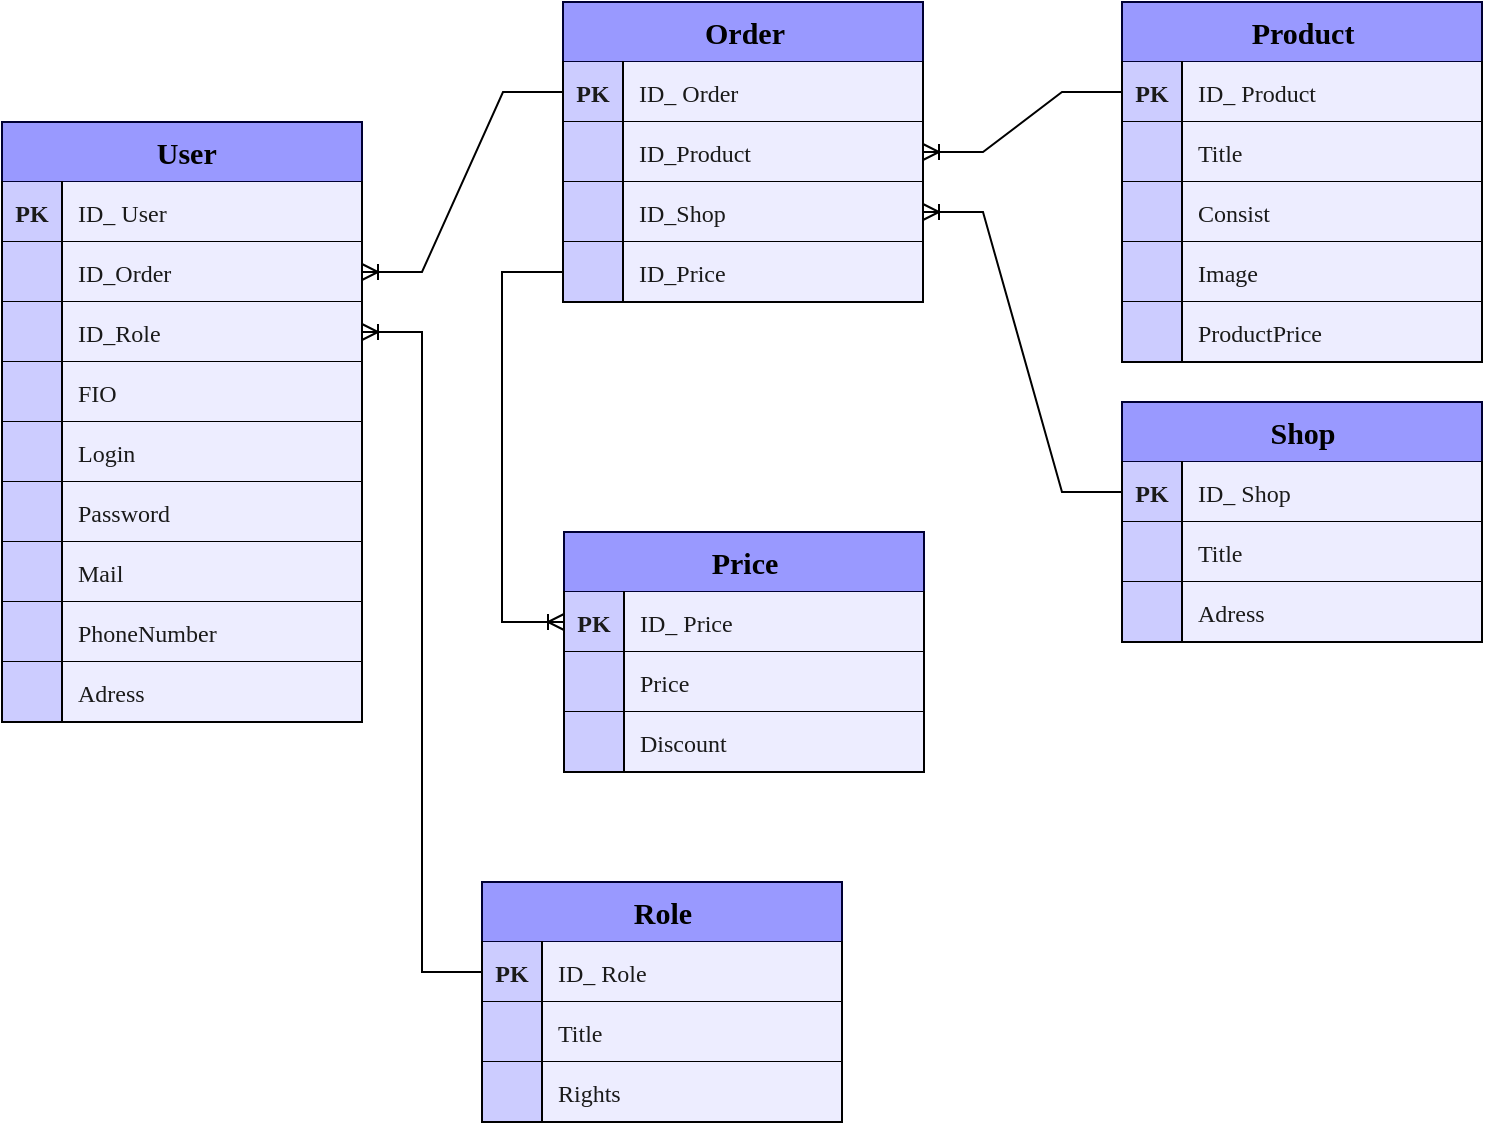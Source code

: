 <mxfile version="20.5.3" type="github">
  <diagram id="YM8jFS1B4BUcwMTzeeO8" name="Диаграмма доставки суши">
    <mxGraphModel dx="595" dy="794" grid="1" gridSize="10" guides="1" tooltips="1" connect="1" arrows="1" fold="1" page="1" pageScale="1" pageWidth="827" pageHeight="1169" math="0" shadow="0">
      <root>
        <mxCell id="0" />
        <mxCell id="1" parent="0" />
        <mxCell id="Ay6QxPf1kaQuGRiXp0Ti-1" value=" User" style="shape=table;startSize=30;container=1;collapsible=1;childLayout=tableLayout;fixedRows=1;rowLines=0;fontStyle=1;align=center;resizeLast=1;comic=0;strokeWidth=1;fontSize=15;fillColor=#9999FF;strokeColor=#000033;fontFamily=Garamond;labelBorderColor=none;labelBackgroundColor=none;html=1;top=1;bottom=1;gradientColor=none;" parent="1" vertex="1">
          <mxGeometry x="960" y="260" width="180" height="300" as="geometry" />
        </mxCell>
        <mxCell id="Ay6QxPf1kaQuGRiXp0Ti-2" value="" style="shape=tableRow;horizontal=0;startSize=0;swimlaneHead=0;swimlaneBody=0;fillColor=default;collapsible=0;dropTarget=0;points=[[0,0.5],[1,0.5]];portConstraint=eastwest;top=0;left=1;right=0;bottom=1;comic=0;strokeWidth=1;fontSize=12;strokeColor=#000000;fontColor=#1A1A1A;fontStyle=0;fontFamily=Garamond;align=left;labelBackgroundColor=none;" parent="Ay6QxPf1kaQuGRiXp0Ti-1" vertex="1">
          <mxGeometry y="30" width="180" height="30" as="geometry" />
        </mxCell>
        <mxCell id="Ay6QxPf1kaQuGRiXp0Ti-3" value="PK" style="shape=partialRectangle;connectable=0;fillColor=#CCCCFF;top=0;left=1;bottom=1;right=0;fontStyle=1;overflow=hidden;comic=0;strokeWidth=1;fontSize=12;strokeColor=#000000;fontColor=#1A1A1A;fontFamily=Garamond;align=center;labelBackgroundColor=none;" parent="Ay6QxPf1kaQuGRiXp0Ti-2" vertex="1">
          <mxGeometry width="30" height="30" as="geometry">
            <mxRectangle width="30" height="30" as="alternateBounds" />
          </mxGeometry>
        </mxCell>
        <mxCell id="Ay6QxPf1kaQuGRiXp0Ti-4" value="ID_ User" style="shape=partialRectangle;connectable=0;fillColor=#EDEDFF;top=0;left=1;bottom=1;right=1;align=left;spacingLeft=6;fontStyle=0;overflow=hidden;comic=0;strokeWidth=1;fontSize=12;strokeColor=#000000;fontColor=#1A1A1A;fontFamily=Garamond;labelBackgroundColor=none;" parent="Ay6QxPf1kaQuGRiXp0Ti-2" vertex="1">
          <mxGeometry x="30" width="150" height="30" as="geometry">
            <mxRectangle width="150" height="30" as="alternateBounds" />
          </mxGeometry>
        </mxCell>
        <mxCell id="zTm90ehCZbVkgFQ0iNH6-1" style="shape=tableRow;horizontal=0;startSize=0;swimlaneHead=0;swimlaneBody=0;fillColor=default;collapsible=0;dropTarget=0;points=[[0,0.5],[1,0.5]];portConstraint=eastwest;top=0;left=1;right=0;bottom=1;comic=0;strokeWidth=1;fontSize=12;strokeColor=#000000;fontColor=#1A1A1A;fontFamily=Garamond;align=left;labelBackgroundColor=none;" parent="Ay6QxPf1kaQuGRiXp0Ti-1" vertex="1">
          <mxGeometry y="60" width="180" height="30" as="geometry" />
        </mxCell>
        <mxCell id="zTm90ehCZbVkgFQ0iNH6-2" style="shape=partialRectangle;connectable=0;fillColor=#CCCCFF;top=0;left=1;bottom=1;right=0;editable=1;overflow=hidden;comic=0;strokeWidth=1;fontSize=12;strokeColor=#000000;fontColor=#1A1A1A;fontFamily=Garamond;align=center;fontStyle=1;labelBackgroundColor=none;" parent="zTm90ehCZbVkgFQ0iNH6-1" vertex="1">
          <mxGeometry width="30" height="30" as="geometry">
            <mxRectangle width="30" height="30" as="alternateBounds" />
          </mxGeometry>
        </mxCell>
        <mxCell id="zTm90ehCZbVkgFQ0iNH6-3" value="ID_Order" style="shape=partialRectangle;connectable=0;fillColor=#EDEDFF;top=0;left=1;bottom=1;right=1;align=left;spacingLeft=6;overflow=hidden;comic=0;strokeWidth=1;fontSize=12;strokeColor=#000000;fontColor=#1A1A1A;fontFamily=Garamond;labelBackgroundColor=none;" parent="zTm90ehCZbVkgFQ0iNH6-1" vertex="1">
          <mxGeometry x="30" width="150" height="30" as="geometry">
            <mxRectangle width="150" height="30" as="alternateBounds" />
          </mxGeometry>
        </mxCell>
        <mxCell id="xfTA-OZh6lAWpwLBkn4V-1" style="shape=tableRow;horizontal=0;startSize=0;swimlaneHead=0;swimlaneBody=0;fillColor=default;collapsible=0;dropTarget=0;points=[[0,0.5],[1,0.5]];portConstraint=eastwest;top=0;left=1;right=0;bottom=1;comic=0;strokeWidth=1;fontSize=12;strokeColor=#000000;fontColor=#1A1A1A;fontFamily=Garamond;align=left;labelBackgroundColor=none;" parent="Ay6QxPf1kaQuGRiXp0Ti-1" vertex="1">
          <mxGeometry y="90" width="180" height="30" as="geometry" />
        </mxCell>
        <mxCell id="xfTA-OZh6lAWpwLBkn4V-2" style="shape=partialRectangle;connectable=0;fillColor=#CCCCFF;top=0;left=1;bottom=1;right=0;editable=1;overflow=hidden;comic=0;strokeWidth=1;fontSize=12;strokeColor=#000000;fontColor=#1A1A1A;fontFamily=Garamond;align=center;fontStyle=1;labelBackgroundColor=none;" parent="xfTA-OZh6lAWpwLBkn4V-1" vertex="1">
          <mxGeometry width="30" height="30" as="geometry">
            <mxRectangle width="30" height="30" as="alternateBounds" />
          </mxGeometry>
        </mxCell>
        <mxCell id="xfTA-OZh6lAWpwLBkn4V-3" value="ID_Role" style="shape=partialRectangle;connectable=0;fillColor=#EDEDFF;top=0;left=1;bottom=1;right=1;align=left;spacingLeft=6;overflow=hidden;comic=0;strokeWidth=1;fontSize=12;strokeColor=#000000;fontColor=#1A1A1A;fontFamily=Garamond;labelBackgroundColor=none;" parent="xfTA-OZh6lAWpwLBkn4V-1" vertex="1">
          <mxGeometry x="30" width="150" height="30" as="geometry">
            <mxRectangle width="150" height="30" as="alternateBounds" />
          </mxGeometry>
        </mxCell>
        <mxCell id="FxHjKDx9g6CMK3Ptwjjo-10" style="shape=tableRow;horizontal=0;startSize=0;swimlaneHead=0;swimlaneBody=0;fillColor=default;collapsible=0;dropTarget=0;points=[[0,0.5],[1,0.5]];portConstraint=eastwest;top=0;left=1;right=0;bottom=1;comic=0;strokeWidth=1;fontSize=12;strokeColor=#000000;fontColor=#1A1A1A;fontFamily=Garamond;align=left;labelBackgroundColor=none;" parent="Ay6QxPf1kaQuGRiXp0Ti-1" vertex="1">
          <mxGeometry y="120" width="180" height="30" as="geometry" />
        </mxCell>
        <mxCell id="FxHjKDx9g6CMK3Ptwjjo-11" style="shape=partialRectangle;connectable=0;fillColor=#CCCCFF;top=0;left=1;bottom=1;right=0;editable=1;overflow=hidden;comic=0;strokeWidth=1;fontSize=12;strokeColor=#000000;fontColor=#1A1A1A;fontFamily=Garamond;align=center;fontStyle=1;labelBackgroundColor=none;" parent="FxHjKDx9g6CMK3Ptwjjo-10" vertex="1">
          <mxGeometry width="30" height="30" as="geometry">
            <mxRectangle width="30" height="30" as="alternateBounds" />
          </mxGeometry>
        </mxCell>
        <mxCell id="FxHjKDx9g6CMK3Ptwjjo-12" value="FIO" style="shape=partialRectangle;connectable=0;fillColor=#EDEDFF;top=0;left=1;bottom=1;right=1;align=left;spacingLeft=6;overflow=hidden;comic=0;strokeWidth=1;fontSize=12;strokeColor=#000000;fontColor=#1A1A1A;fontFamily=Garamond;labelBackgroundColor=none;" parent="FxHjKDx9g6CMK3Ptwjjo-10" vertex="1">
          <mxGeometry x="30" width="150" height="30" as="geometry">
            <mxRectangle width="150" height="30" as="alternateBounds" />
          </mxGeometry>
        </mxCell>
        <mxCell id="Ay6QxPf1kaQuGRiXp0Ti-5" value="" style="shape=tableRow;horizontal=0;startSize=0;swimlaneHead=0;swimlaneBody=0;fillColor=default;collapsible=0;dropTarget=0;points=[[0,0.5],[1,0.5]];portConstraint=eastwest;top=0;left=1;right=0;bottom=1;comic=0;strokeWidth=1;fontSize=12;strokeColor=#000000;fontColor=#1A1A1A;fontFamily=Garamond;align=left;labelBackgroundColor=none;" parent="Ay6QxPf1kaQuGRiXp0Ti-1" vertex="1">
          <mxGeometry y="150" width="180" height="30" as="geometry" />
        </mxCell>
        <mxCell id="Ay6QxPf1kaQuGRiXp0Ti-6" value="" style="shape=partialRectangle;connectable=0;fillColor=#CCCCFF;top=0;left=1;bottom=1;right=0;editable=1;overflow=hidden;comic=0;strokeWidth=1;fontSize=12;strokeColor=#000000;fontColor=#1A1A1A;fontFamily=Garamond;align=center;fontStyle=1;labelBackgroundColor=none;" parent="Ay6QxPf1kaQuGRiXp0Ti-5" vertex="1">
          <mxGeometry width="30" height="30" as="geometry">
            <mxRectangle width="30" height="30" as="alternateBounds" />
          </mxGeometry>
        </mxCell>
        <mxCell id="Ay6QxPf1kaQuGRiXp0Ti-7" value="Login" style="shape=partialRectangle;connectable=0;fillColor=#EDEDFF;top=0;left=1;bottom=1;right=1;align=left;spacingLeft=6;overflow=hidden;comic=0;strokeWidth=1;fontSize=12;strokeColor=#000000;fontColor=#1A1A1A;fontFamily=Garamond;labelBackgroundColor=none;" parent="Ay6QxPf1kaQuGRiXp0Ti-5" vertex="1">
          <mxGeometry x="30" width="150" height="30" as="geometry">
            <mxRectangle width="150" height="30" as="alternateBounds" />
          </mxGeometry>
        </mxCell>
        <mxCell id="Ay6QxPf1kaQuGRiXp0Ti-8" value="" style="shape=tableRow;horizontal=0;startSize=0;swimlaneHead=0;swimlaneBody=0;fillColor=default;collapsible=0;dropTarget=0;points=[[0,0.5],[1,0.5]];portConstraint=eastwest;top=0;left=1;right=0;bottom=1;comic=0;strokeWidth=1;fontSize=12;strokeColor=#000000;fontColor=#1A1A1A;fontFamily=Garamond;align=left;labelBackgroundColor=none;" parent="Ay6QxPf1kaQuGRiXp0Ti-1" vertex="1">
          <mxGeometry y="180" width="180" height="30" as="geometry" />
        </mxCell>
        <mxCell id="Ay6QxPf1kaQuGRiXp0Ti-9" value="" style="shape=partialRectangle;connectable=0;fillColor=#CCCCFF;top=0;left=1;bottom=1;right=0;editable=1;overflow=hidden;comic=0;strokeWidth=1;fontSize=12;strokeColor=#000000;fontColor=#1A1A1A;fontFamily=Garamond;align=center;fontStyle=1;labelBackgroundColor=none;" parent="Ay6QxPf1kaQuGRiXp0Ti-8" vertex="1">
          <mxGeometry width="30" height="30" as="geometry">
            <mxRectangle width="30" height="30" as="alternateBounds" />
          </mxGeometry>
        </mxCell>
        <mxCell id="Ay6QxPf1kaQuGRiXp0Ti-10" value="Password" style="shape=partialRectangle;connectable=0;fillColor=#EDEDFF;top=0;left=1;bottom=1;right=1;align=left;spacingLeft=6;overflow=hidden;comic=0;strokeWidth=1;fontSize=12;strokeColor=#000000;fontColor=#1A1A1A;fontFamily=Garamond;labelBackgroundColor=none;" parent="Ay6QxPf1kaQuGRiXp0Ti-8" vertex="1">
          <mxGeometry x="30" width="150" height="30" as="geometry">
            <mxRectangle width="150" height="30" as="alternateBounds" />
          </mxGeometry>
        </mxCell>
        <mxCell id="FxHjKDx9g6CMK3Ptwjjo-7" style="shape=tableRow;horizontal=0;startSize=0;swimlaneHead=0;swimlaneBody=0;fillColor=default;collapsible=0;dropTarget=0;points=[[0,0.5],[1,0.5]];portConstraint=eastwest;top=0;left=1;right=0;bottom=1;comic=0;strokeWidth=1;fontSize=12;strokeColor=#000000;fontColor=#1A1A1A;fontFamily=Garamond;align=left;labelBackgroundColor=none;" parent="Ay6QxPf1kaQuGRiXp0Ti-1" vertex="1">
          <mxGeometry y="210" width="180" height="30" as="geometry" />
        </mxCell>
        <mxCell id="FxHjKDx9g6CMK3Ptwjjo-8" style="shape=partialRectangle;connectable=0;fillColor=#CCCCFF;top=0;left=1;bottom=1;right=0;editable=1;overflow=hidden;comic=0;strokeWidth=1;fontSize=12;strokeColor=#000000;fontColor=#1A1A1A;fontFamily=Garamond;align=center;fontStyle=1;labelBackgroundColor=none;" parent="FxHjKDx9g6CMK3Ptwjjo-7" vertex="1">
          <mxGeometry width="30" height="30" as="geometry">
            <mxRectangle width="30" height="30" as="alternateBounds" />
          </mxGeometry>
        </mxCell>
        <mxCell id="FxHjKDx9g6CMK3Ptwjjo-9" value="Mail" style="shape=partialRectangle;connectable=0;fillColor=#EDEDFF;top=0;left=1;bottom=1;right=1;align=left;spacingLeft=6;overflow=hidden;comic=0;strokeWidth=1;fontSize=12;strokeColor=#000000;fontColor=#1A1A1A;fontFamily=Garamond;labelBackgroundColor=none;" parent="FxHjKDx9g6CMK3Ptwjjo-7" vertex="1">
          <mxGeometry x="30" width="150" height="30" as="geometry">
            <mxRectangle width="150" height="30" as="alternateBounds" />
          </mxGeometry>
        </mxCell>
        <mxCell id="FxHjKDx9g6CMK3Ptwjjo-4" style="shape=tableRow;horizontal=0;startSize=0;swimlaneHead=0;swimlaneBody=0;fillColor=default;collapsible=0;dropTarget=0;points=[[0,0.5],[1,0.5]];portConstraint=eastwest;top=0;left=1;right=0;bottom=1;comic=0;strokeWidth=1;fontSize=12;strokeColor=#000000;fontColor=#1A1A1A;fontFamily=Garamond;align=left;labelBackgroundColor=none;" parent="Ay6QxPf1kaQuGRiXp0Ti-1" vertex="1">
          <mxGeometry y="240" width="180" height="30" as="geometry" />
        </mxCell>
        <mxCell id="FxHjKDx9g6CMK3Ptwjjo-5" style="shape=partialRectangle;connectable=0;fillColor=#CCCCFF;top=0;left=1;bottom=1;right=0;editable=1;overflow=hidden;comic=0;strokeWidth=1;fontSize=12;strokeColor=#000000;fontColor=#1A1A1A;fontFamily=Garamond;align=center;fontStyle=1;labelBackgroundColor=none;" parent="FxHjKDx9g6CMK3Ptwjjo-4" vertex="1">
          <mxGeometry width="30" height="30" as="geometry">
            <mxRectangle width="30" height="30" as="alternateBounds" />
          </mxGeometry>
        </mxCell>
        <mxCell id="FxHjKDx9g6CMK3Ptwjjo-6" value="PhoneNumber" style="shape=partialRectangle;connectable=0;fillColor=#EDEDFF;top=0;left=1;bottom=1;right=1;align=left;spacingLeft=6;overflow=hidden;comic=0;strokeWidth=1;fontSize=12;strokeColor=#000000;fontColor=#1A1A1A;fontFamily=Garamond;labelBackgroundColor=none;" parent="FxHjKDx9g6CMK3Ptwjjo-4" vertex="1">
          <mxGeometry x="30" width="150" height="30" as="geometry">
            <mxRectangle width="150" height="30" as="alternateBounds" />
          </mxGeometry>
        </mxCell>
        <mxCell id="FxHjKDx9g6CMK3Ptwjjo-1" style="shape=tableRow;horizontal=0;startSize=0;swimlaneHead=0;swimlaneBody=0;fillColor=default;collapsible=0;dropTarget=0;points=[[0,0.5],[1,0.5]];portConstraint=eastwest;top=0;left=1;right=0;bottom=1;comic=0;strokeWidth=1;fontSize=12;strokeColor=#000000;fontColor=#1A1A1A;fontFamily=Garamond;align=left;labelBackgroundColor=none;" parent="Ay6QxPf1kaQuGRiXp0Ti-1" vertex="1">
          <mxGeometry y="270" width="180" height="30" as="geometry" />
        </mxCell>
        <mxCell id="FxHjKDx9g6CMK3Ptwjjo-2" style="shape=partialRectangle;connectable=0;fillColor=#CCCCFF;top=0;left=1;bottom=1;right=0;editable=1;overflow=hidden;comic=0;strokeWidth=1;fontSize=12;strokeColor=#000000;fontColor=#1A1A1A;fontFamily=Garamond;align=center;fontStyle=1;labelBackgroundColor=none;" parent="FxHjKDx9g6CMK3Ptwjjo-1" vertex="1">
          <mxGeometry width="30" height="30" as="geometry">
            <mxRectangle width="30" height="30" as="alternateBounds" />
          </mxGeometry>
        </mxCell>
        <mxCell id="FxHjKDx9g6CMK3Ptwjjo-3" value="Adress" style="shape=partialRectangle;connectable=0;fillColor=#EDEDFF;top=0;left=1;bottom=1;right=1;align=left;spacingLeft=6;overflow=hidden;comic=0;strokeWidth=1;fontSize=12;strokeColor=#000000;fontColor=#1A1A1A;fontFamily=Garamond;labelBackgroundColor=none;" parent="FxHjKDx9g6CMK3Ptwjjo-1" vertex="1">
          <mxGeometry x="30" width="150" height="30" as="geometry">
            <mxRectangle width="150" height="30" as="alternateBounds" />
          </mxGeometry>
        </mxCell>
        <mxCell id="FxHjKDx9g6CMK3Ptwjjo-13" value="Order" style="shape=table;startSize=30;container=1;collapsible=1;childLayout=tableLayout;fixedRows=1;rowLines=0;fontStyle=1;align=center;resizeLast=1;comic=0;strokeWidth=1;fontSize=15;fillColor=#9999FF;strokeColor=#000033;fontFamily=Garamond;labelBorderColor=none;labelBackgroundColor=none;html=1;top=1;bottom=1;gradientColor=none;" parent="1" vertex="1">
          <mxGeometry x="1240.5" y="200" width="180" height="150" as="geometry" />
        </mxCell>
        <mxCell id="FxHjKDx9g6CMK3Ptwjjo-14" value="" style="shape=tableRow;horizontal=0;startSize=0;swimlaneHead=0;swimlaneBody=0;fillColor=default;collapsible=0;dropTarget=0;points=[[0,0.5],[1,0.5]];portConstraint=eastwest;top=0;left=1;right=0;bottom=1;comic=0;strokeWidth=1;fontSize=12;strokeColor=#000000;fontColor=#1A1A1A;fontStyle=0;fontFamily=Garamond;align=left;labelBackgroundColor=none;" parent="FxHjKDx9g6CMK3Ptwjjo-13" vertex="1">
          <mxGeometry y="30" width="180" height="30" as="geometry" />
        </mxCell>
        <mxCell id="FxHjKDx9g6CMK3Ptwjjo-15" value="PK" style="shape=partialRectangle;connectable=0;fillColor=#CCCCFF;top=0;left=1;bottom=1;right=0;fontStyle=1;overflow=hidden;comic=0;strokeWidth=1;fontSize=12;strokeColor=#000000;fontColor=#1A1A1A;fontFamily=Garamond;align=center;labelBackgroundColor=none;" parent="FxHjKDx9g6CMK3Ptwjjo-14" vertex="1">
          <mxGeometry width="30" height="30" as="geometry">
            <mxRectangle width="30" height="30" as="alternateBounds" />
          </mxGeometry>
        </mxCell>
        <mxCell id="FxHjKDx9g6CMK3Ptwjjo-16" value="ID_ Order" style="shape=partialRectangle;connectable=0;fillColor=#EDEDFF;top=0;left=1;bottom=1;right=1;align=left;spacingLeft=6;fontStyle=0;overflow=hidden;comic=0;strokeWidth=1;fontSize=12;strokeColor=#000000;fontColor=#1A1A1A;fontFamily=Garamond;labelBackgroundColor=none;" parent="FxHjKDx9g6CMK3Ptwjjo-14" vertex="1">
          <mxGeometry x="30" width="150" height="30" as="geometry">
            <mxRectangle width="150" height="30" as="alternateBounds" />
          </mxGeometry>
        </mxCell>
        <mxCell id="FxHjKDx9g6CMK3Ptwjjo-17" style="shape=tableRow;horizontal=0;startSize=0;swimlaneHead=0;swimlaneBody=0;fillColor=default;collapsible=0;dropTarget=0;points=[[0,0.5],[1,0.5]];portConstraint=eastwest;top=0;left=1;right=0;bottom=1;comic=0;strokeWidth=1;fontSize=12;strokeColor=#000000;fontColor=#1A1A1A;fontFamily=Garamond;align=left;labelBackgroundColor=none;" parent="FxHjKDx9g6CMK3Ptwjjo-13" vertex="1">
          <mxGeometry y="60" width="180" height="30" as="geometry" />
        </mxCell>
        <mxCell id="FxHjKDx9g6CMK3Ptwjjo-18" style="shape=partialRectangle;connectable=0;fillColor=#CCCCFF;top=0;left=1;bottom=1;right=0;editable=1;overflow=hidden;comic=0;strokeWidth=1;fontSize=12;strokeColor=#000000;fontColor=#1A1A1A;fontFamily=Garamond;align=center;fontStyle=1;labelBackgroundColor=none;" parent="FxHjKDx9g6CMK3Ptwjjo-17" vertex="1">
          <mxGeometry width="30" height="30" as="geometry">
            <mxRectangle width="30" height="30" as="alternateBounds" />
          </mxGeometry>
        </mxCell>
        <mxCell id="FxHjKDx9g6CMK3Ptwjjo-19" value="ID_Product" style="shape=partialRectangle;connectable=0;fillColor=#EDEDFF;top=0;left=1;bottom=1;right=1;align=left;spacingLeft=6;overflow=hidden;comic=0;strokeWidth=1;fontSize=12;strokeColor=#000000;fontColor=#1A1A1A;fontFamily=Garamond;labelBackgroundColor=none;" parent="FxHjKDx9g6CMK3Ptwjjo-17" vertex="1">
          <mxGeometry x="30" width="150" height="30" as="geometry">
            <mxRectangle width="150" height="30" as="alternateBounds" />
          </mxGeometry>
        </mxCell>
        <mxCell id="FxHjKDx9g6CMK3Ptwjjo-32" style="shape=tableRow;horizontal=0;startSize=0;swimlaneHead=0;swimlaneBody=0;fillColor=default;collapsible=0;dropTarget=0;points=[[0,0.5],[1,0.5]];portConstraint=eastwest;top=0;left=1;right=0;bottom=1;comic=0;strokeWidth=1;fontSize=12;strokeColor=#000000;fontColor=#1A1A1A;fontFamily=Garamond;align=left;labelBackgroundColor=none;" parent="FxHjKDx9g6CMK3Ptwjjo-13" vertex="1">
          <mxGeometry y="90" width="180" height="30" as="geometry" />
        </mxCell>
        <mxCell id="FxHjKDx9g6CMK3Ptwjjo-33" style="shape=partialRectangle;connectable=0;fillColor=#CCCCFF;top=0;left=1;bottom=1;right=0;editable=1;overflow=hidden;comic=0;strokeWidth=1;fontSize=12;strokeColor=#000000;fontColor=#1A1A1A;fontFamily=Garamond;align=center;fontStyle=1;labelBackgroundColor=none;" parent="FxHjKDx9g6CMK3Ptwjjo-32" vertex="1">
          <mxGeometry width="30" height="30" as="geometry">
            <mxRectangle width="30" height="30" as="alternateBounds" />
          </mxGeometry>
        </mxCell>
        <mxCell id="FxHjKDx9g6CMK3Ptwjjo-34" value="ID_Shop" style="shape=partialRectangle;connectable=0;fillColor=#EDEDFF;top=0;left=1;bottom=1;right=1;align=left;spacingLeft=6;overflow=hidden;comic=0;strokeWidth=1;fontSize=12;strokeColor=#000000;fontColor=#1A1A1A;fontFamily=Garamond;labelBackgroundColor=none;" parent="FxHjKDx9g6CMK3Ptwjjo-32" vertex="1">
          <mxGeometry x="30" width="150" height="30" as="geometry">
            <mxRectangle width="150" height="30" as="alternateBounds" />
          </mxGeometry>
        </mxCell>
        <mxCell id="hh9nljw4yf44S6td9U1_-1" style="shape=tableRow;horizontal=0;startSize=0;swimlaneHead=0;swimlaneBody=0;fillColor=default;collapsible=0;dropTarget=0;points=[[0,0.5],[1,0.5]];portConstraint=eastwest;top=0;left=1;right=0;bottom=1;comic=0;strokeWidth=1;fontSize=12;strokeColor=#000000;fontColor=#1A1A1A;fontFamily=Garamond;align=left;labelBackgroundColor=none;" parent="FxHjKDx9g6CMK3Ptwjjo-13" vertex="1">
          <mxGeometry y="120" width="180" height="30" as="geometry" />
        </mxCell>
        <mxCell id="hh9nljw4yf44S6td9U1_-2" style="shape=partialRectangle;connectable=0;fillColor=#CCCCFF;top=0;left=1;bottom=1;right=0;editable=1;overflow=hidden;comic=0;strokeWidth=1;fontSize=12;strokeColor=#000000;fontColor=#1A1A1A;fontFamily=Garamond;align=center;fontStyle=1;labelBackgroundColor=none;" parent="hh9nljw4yf44S6td9U1_-1" vertex="1">
          <mxGeometry width="30" height="30" as="geometry">
            <mxRectangle width="30" height="30" as="alternateBounds" />
          </mxGeometry>
        </mxCell>
        <mxCell id="hh9nljw4yf44S6td9U1_-3" value="ID_Price" style="shape=partialRectangle;connectable=0;fillColor=#EDEDFF;top=0;left=1;bottom=1;right=1;align=left;spacingLeft=6;overflow=hidden;comic=0;strokeWidth=1;fontSize=12;strokeColor=#000000;fontColor=#1A1A1A;fontFamily=Garamond;labelBackgroundColor=none;" parent="hh9nljw4yf44S6td9U1_-1" vertex="1">
          <mxGeometry x="30" width="150" height="30" as="geometry">
            <mxRectangle width="150" height="30" as="alternateBounds" />
          </mxGeometry>
        </mxCell>
        <mxCell id="zTm90ehCZbVkgFQ0iNH6-4" value="" style="edgeStyle=entityRelationEdgeStyle;fontSize=12;html=1;endArrow=ERoneToMany;rounded=0;fontColor=#4D9900;" parent="1" source="FxHjKDx9g6CMK3Ptwjjo-14" target="zTm90ehCZbVkgFQ0iNH6-1" edge="1">
          <mxGeometry width="100" height="100" relative="1" as="geometry">
            <mxPoint x="1210" y="470" as="sourcePoint" />
            <mxPoint x="1310" y="370" as="targetPoint" />
          </mxGeometry>
        </mxCell>
        <mxCell id="OqUp-WzPURU7yQJ0Y-U5-1" value="Product" style="shape=table;startSize=30;container=1;collapsible=1;childLayout=tableLayout;fixedRows=1;rowLines=0;fontStyle=1;align=center;resizeLast=1;comic=0;strokeWidth=1;fontSize=15;fillColor=#9999FF;strokeColor=#000033;fontFamily=Garamond;labelBorderColor=none;labelBackgroundColor=none;html=1;top=1;bottom=1;gradientColor=none;" parent="1" vertex="1">
          <mxGeometry x="1520" y="200" width="180" height="180" as="geometry" />
        </mxCell>
        <mxCell id="OqUp-WzPURU7yQJ0Y-U5-2" value="" style="shape=tableRow;horizontal=0;startSize=0;swimlaneHead=0;swimlaneBody=0;fillColor=default;collapsible=0;dropTarget=0;points=[[0,0.5],[1,0.5]];portConstraint=eastwest;top=0;left=1;right=0;bottom=1;comic=0;strokeWidth=1;fontSize=12;strokeColor=#000000;fontColor=#1A1A1A;fontStyle=0;fontFamily=Garamond;align=left;labelBackgroundColor=none;" parent="OqUp-WzPURU7yQJ0Y-U5-1" vertex="1">
          <mxGeometry y="30" width="180" height="30" as="geometry" />
        </mxCell>
        <mxCell id="OqUp-WzPURU7yQJ0Y-U5-3" value="PK" style="shape=partialRectangle;connectable=0;fillColor=#CCCCFF;top=0;left=1;bottom=1;right=0;fontStyle=1;overflow=hidden;comic=0;strokeWidth=1;fontSize=12;strokeColor=#000000;fontColor=#1A1A1A;fontFamily=Garamond;align=center;labelBackgroundColor=none;" parent="OqUp-WzPURU7yQJ0Y-U5-2" vertex="1">
          <mxGeometry width="30" height="30" as="geometry">
            <mxRectangle width="30" height="30" as="alternateBounds" />
          </mxGeometry>
        </mxCell>
        <mxCell id="OqUp-WzPURU7yQJ0Y-U5-4" value="ID_ Product" style="shape=partialRectangle;connectable=0;fillColor=#EDEDFF;top=0;left=1;bottom=1;right=1;align=left;spacingLeft=6;fontStyle=0;overflow=hidden;comic=0;strokeWidth=1;fontSize=12;strokeColor=#000000;fontColor=#1A1A1A;fontFamily=Garamond;labelBackgroundColor=none;" parent="OqUp-WzPURU7yQJ0Y-U5-2" vertex="1">
          <mxGeometry x="30" width="150" height="30" as="geometry">
            <mxRectangle width="150" height="30" as="alternateBounds" />
          </mxGeometry>
        </mxCell>
        <mxCell id="OqUp-WzPURU7yQJ0Y-U5-5" style="shape=tableRow;horizontal=0;startSize=0;swimlaneHead=0;swimlaneBody=0;fillColor=default;collapsible=0;dropTarget=0;points=[[0,0.5],[1,0.5]];portConstraint=eastwest;top=0;left=1;right=0;bottom=1;comic=0;strokeWidth=1;fontSize=12;strokeColor=#000000;fontColor=#1A1A1A;fontFamily=Garamond;align=left;labelBackgroundColor=none;" parent="OqUp-WzPURU7yQJ0Y-U5-1" vertex="1">
          <mxGeometry y="60" width="180" height="30" as="geometry" />
        </mxCell>
        <mxCell id="OqUp-WzPURU7yQJ0Y-U5-6" style="shape=partialRectangle;connectable=0;fillColor=#CCCCFF;top=0;left=1;bottom=1;right=0;editable=1;overflow=hidden;comic=0;strokeWidth=1;fontSize=12;strokeColor=#000000;fontColor=#1A1A1A;fontFamily=Garamond;align=center;fontStyle=1;labelBackgroundColor=none;" parent="OqUp-WzPURU7yQJ0Y-U5-5" vertex="1">
          <mxGeometry width="30" height="30" as="geometry">
            <mxRectangle width="30" height="30" as="alternateBounds" />
          </mxGeometry>
        </mxCell>
        <mxCell id="OqUp-WzPURU7yQJ0Y-U5-7" value="Title" style="shape=partialRectangle;connectable=0;fillColor=#EDEDFF;top=0;left=1;bottom=1;right=1;align=left;spacingLeft=6;overflow=hidden;comic=0;strokeWidth=1;fontSize=12;strokeColor=#000000;fontColor=#1A1A1A;fontFamily=Garamond;labelBackgroundColor=none;" parent="OqUp-WzPURU7yQJ0Y-U5-5" vertex="1">
          <mxGeometry x="30" width="150" height="30" as="geometry">
            <mxRectangle width="150" height="30" as="alternateBounds" />
          </mxGeometry>
        </mxCell>
        <mxCell id="OqUp-WzPURU7yQJ0Y-U5-8" style="shape=tableRow;horizontal=0;startSize=0;swimlaneHead=0;swimlaneBody=0;fillColor=default;collapsible=0;dropTarget=0;points=[[0,0.5],[1,0.5]];portConstraint=eastwest;top=0;left=1;right=0;bottom=1;comic=0;strokeWidth=1;fontSize=12;strokeColor=#000000;fontColor=#1A1A1A;fontFamily=Garamond;align=left;labelBackgroundColor=none;" parent="OqUp-WzPURU7yQJ0Y-U5-1" vertex="1">
          <mxGeometry y="90" width="180" height="30" as="geometry" />
        </mxCell>
        <mxCell id="OqUp-WzPURU7yQJ0Y-U5-9" style="shape=partialRectangle;connectable=0;fillColor=#CCCCFF;top=0;left=1;bottom=1;right=0;editable=1;overflow=hidden;comic=0;strokeWidth=1;fontSize=12;strokeColor=#000000;fontColor=#1A1A1A;fontFamily=Garamond;align=center;fontStyle=1;labelBackgroundColor=none;" parent="OqUp-WzPURU7yQJ0Y-U5-8" vertex="1">
          <mxGeometry width="30" height="30" as="geometry">
            <mxRectangle width="30" height="30" as="alternateBounds" />
          </mxGeometry>
        </mxCell>
        <mxCell id="OqUp-WzPURU7yQJ0Y-U5-10" value="Consist" style="shape=partialRectangle;connectable=0;fillColor=#EDEDFF;top=0;left=1;bottom=1;right=1;align=left;spacingLeft=6;overflow=hidden;comic=0;strokeWidth=1;fontSize=12;strokeColor=#000000;fontColor=#1A1A1A;fontFamily=Garamond;labelBackgroundColor=none;" parent="OqUp-WzPURU7yQJ0Y-U5-8" vertex="1">
          <mxGeometry x="30" width="150" height="30" as="geometry">
            <mxRectangle width="150" height="30" as="alternateBounds" />
          </mxGeometry>
        </mxCell>
        <mxCell id="vK6B0ZVhkdpMRJZlwmJx-1" style="shape=tableRow;horizontal=0;startSize=0;swimlaneHead=0;swimlaneBody=0;fillColor=default;collapsible=0;dropTarget=0;points=[[0,0.5],[1,0.5]];portConstraint=eastwest;top=0;left=1;right=0;bottom=1;comic=0;strokeWidth=1;fontSize=12;strokeColor=#000000;fontColor=#1A1A1A;fontFamily=Garamond;align=left;labelBackgroundColor=none;" parent="OqUp-WzPURU7yQJ0Y-U5-1" vertex="1">
          <mxGeometry y="120" width="180" height="30" as="geometry" />
        </mxCell>
        <mxCell id="vK6B0ZVhkdpMRJZlwmJx-2" style="shape=partialRectangle;connectable=0;fillColor=#CCCCFF;top=0;left=1;bottom=1;right=0;editable=1;overflow=hidden;comic=0;strokeWidth=1;fontSize=12;strokeColor=#000000;fontColor=#1A1A1A;fontFamily=Garamond;align=center;fontStyle=1;labelBackgroundColor=none;" parent="vK6B0ZVhkdpMRJZlwmJx-1" vertex="1">
          <mxGeometry width="30" height="30" as="geometry">
            <mxRectangle width="30" height="30" as="alternateBounds" />
          </mxGeometry>
        </mxCell>
        <mxCell id="vK6B0ZVhkdpMRJZlwmJx-3" value="Image" style="shape=partialRectangle;connectable=0;fillColor=#EDEDFF;top=0;left=1;bottom=1;right=1;align=left;spacingLeft=6;overflow=hidden;comic=0;strokeWidth=1;fontSize=12;strokeColor=#000000;fontColor=#1A1A1A;fontFamily=Garamond;labelBackgroundColor=none;" parent="vK6B0ZVhkdpMRJZlwmJx-1" vertex="1">
          <mxGeometry x="30" width="150" height="30" as="geometry">
            <mxRectangle width="150" height="30" as="alternateBounds" />
          </mxGeometry>
        </mxCell>
        <mxCell id="OqUp-WzPURU7yQJ0Y-U5-11" style="shape=tableRow;horizontal=0;startSize=0;swimlaneHead=0;swimlaneBody=0;fillColor=default;collapsible=0;dropTarget=0;points=[[0,0.5],[1,0.5]];portConstraint=eastwest;top=0;left=1;right=0;bottom=1;comic=0;strokeWidth=1;fontSize=12;strokeColor=#000000;fontColor=#1A1A1A;fontFamily=Garamond;align=left;labelBackgroundColor=none;" parent="OqUp-WzPURU7yQJ0Y-U5-1" vertex="1">
          <mxGeometry y="150" width="180" height="30" as="geometry" />
        </mxCell>
        <mxCell id="OqUp-WzPURU7yQJ0Y-U5-12" style="shape=partialRectangle;connectable=0;fillColor=#CCCCFF;top=0;left=1;bottom=1;right=0;editable=1;overflow=hidden;comic=0;strokeWidth=1;fontSize=12;strokeColor=#000000;fontColor=#1A1A1A;fontFamily=Garamond;align=center;fontStyle=1;labelBackgroundColor=none;" parent="OqUp-WzPURU7yQJ0Y-U5-11" vertex="1">
          <mxGeometry width="30" height="30" as="geometry">
            <mxRectangle width="30" height="30" as="alternateBounds" />
          </mxGeometry>
        </mxCell>
        <mxCell id="OqUp-WzPURU7yQJ0Y-U5-13" value="ProductPrice" style="shape=partialRectangle;connectable=0;fillColor=#EDEDFF;top=0;left=1;bottom=1;right=1;align=left;spacingLeft=6;overflow=hidden;comic=0;strokeWidth=1;fontSize=12;strokeColor=#000000;fontColor=#1A1A1A;fontFamily=Garamond;labelBackgroundColor=none;" parent="OqUp-WzPURU7yQJ0Y-U5-11" vertex="1">
          <mxGeometry x="30" width="150" height="30" as="geometry">
            <mxRectangle width="150" height="30" as="alternateBounds" />
          </mxGeometry>
        </mxCell>
        <mxCell id="OqUp-WzPURU7yQJ0Y-U5-14" value="" style="edgeStyle=entityRelationEdgeStyle;fontSize=12;html=1;endArrow=ERoneToMany;rounded=0;strokeColor=#000000;fontColor=#4D9900;" parent="1" source="OqUp-WzPURU7yQJ0Y-U5-2" target="FxHjKDx9g6CMK3Ptwjjo-17" edge="1">
          <mxGeometry width="100" height="100" relative="1" as="geometry">
            <mxPoint x="1410" y="590" as="sourcePoint" />
            <mxPoint x="1510" y="490" as="targetPoint" />
          </mxGeometry>
        </mxCell>
        <mxCell id="OqUp-WzPURU7yQJ0Y-U5-15" value="" style="edgeStyle=entityRelationEdgeStyle;fontSize=12;html=1;endArrow=ERoneToMany;rounded=0;strokeColor=#000000;fontColor=#4D9900;" parent="1" source="OqUp-WzPURU7yQJ0Y-U5-17" target="FxHjKDx9g6CMK3Ptwjjo-32" edge="1">
          <mxGeometry width="100" height="100" relative="1" as="geometry">
            <mxPoint x="1420" y="570" as="sourcePoint" />
            <mxPoint x="1510" y="490" as="targetPoint" />
          </mxGeometry>
        </mxCell>
        <mxCell id="OqUp-WzPURU7yQJ0Y-U5-16" value="Shop" style="shape=table;startSize=30;container=1;collapsible=1;childLayout=tableLayout;fixedRows=1;rowLines=0;fontStyle=1;align=center;resizeLast=1;comic=0;strokeWidth=1;fontSize=15;fillColor=#9999FF;strokeColor=#000033;fontFamily=Garamond;labelBorderColor=none;labelBackgroundColor=none;html=1;top=1;bottom=1;gradientColor=none;" parent="1" vertex="1">
          <mxGeometry x="1520" y="400" width="180" height="120" as="geometry" />
        </mxCell>
        <mxCell id="OqUp-WzPURU7yQJ0Y-U5-17" value="" style="shape=tableRow;horizontal=0;startSize=0;swimlaneHead=0;swimlaneBody=0;fillColor=default;collapsible=0;dropTarget=0;points=[[0,0.5],[1,0.5]];portConstraint=eastwest;top=0;left=1;right=0;bottom=1;comic=0;strokeWidth=1;fontSize=12;strokeColor=#000000;fontColor=#1A1A1A;fontStyle=0;fontFamily=Garamond;align=left;labelBackgroundColor=none;" parent="OqUp-WzPURU7yQJ0Y-U5-16" vertex="1">
          <mxGeometry y="30" width="180" height="30" as="geometry" />
        </mxCell>
        <mxCell id="OqUp-WzPURU7yQJ0Y-U5-18" value="PK" style="shape=partialRectangle;connectable=0;fillColor=#CCCCFF;top=0;left=1;bottom=1;right=0;fontStyle=1;overflow=hidden;comic=0;strokeWidth=1;fontSize=12;strokeColor=#000000;fontColor=#1A1A1A;fontFamily=Garamond;align=center;labelBackgroundColor=none;" parent="OqUp-WzPURU7yQJ0Y-U5-17" vertex="1">
          <mxGeometry width="30" height="30" as="geometry">
            <mxRectangle width="30" height="30" as="alternateBounds" />
          </mxGeometry>
        </mxCell>
        <mxCell id="OqUp-WzPURU7yQJ0Y-U5-19" value="ID_ Shop" style="shape=partialRectangle;connectable=0;fillColor=#EDEDFF;top=0;left=1;bottom=1;right=1;align=left;spacingLeft=6;fontStyle=0;overflow=hidden;comic=0;strokeWidth=1;fontSize=12;strokeColor=#000000;fontColor=#1A1A1A;fontFamily=Garamond;labelBackgroundColor=none;" parent="OqUp-WzPURU7yQJ0Y-U5-17" vertex="1">
          <mxGeometry x="30" width="150" height="30" as="geometry">
            <mxRectangle width="150" height="30" as="alternateBounds" />
          </mxGeometry>
        </mxCell>
        <mxCell id="OqUp-WzPURU7yQJ0Y-U5-20" style="shape=tableRow;horizontal=0;startSize=0;swimlaneHead=0;swimlaneBody=0;fillColor=default;collapsible=0;dropTarget=0;points=[[0,0.5],[1,0.5]];portConstraint=eastwest;top=0;left=1;right=0;bottom=1;comic=0;strokeWidth=1;fontSize=12;strokeColor=#000000;fontColor=#1A1A1A;fontFamily=Garamond;align=left;labelBackgroundColor=none;" parent="OqUp-WzPURU7yQJ0Y-U5-16" vertex="1">
          <mxGeometry y="60" width="180" height="30" as="geometry" />
        </mxCell>
        <mxCell id="OqUp-WzPURU7yQJ0Y-U5-21" style="shape=partialRectangle;connectable=0;fillColor=#CCCCFF;top=0;left=1;bottom=1;right=0;editable=1;overflow=hidden;comic=0;strokeWidth=1;fontSize=12;strokeColor=#000000;fontColor=#1A1A1A;fontFamily=Garamond;align=center;fontStyle=1;labelBackgroundColor=none;" parent="OqUp-WzPURU7yQJ0Y-U5-20" vertex="1">
          <mxGeometry width="30" height="30" as="geometry">
            <mxRectangle width="30" height="30" as="alternateBounds" />
          </mxGeometry>
        </mxCell>
        <mxCell id="OqUp-WzPURU7yQJ0Y-U5-22" value="Title" style="shape=partialRectangle;connectable=0;fillColor=#EDEDFF;top=0;left=1;bottom=1;right=1;align=left;spacingLeft=6;overflow=hidden;comic=0;strokeWidth=1;fontSize=12;strokeColor=#000000;fontColor=#1A1A1A;fontFamily=Garamond;labelBackgroundColor=none;" parent="OqUp-WzPURU7yQJ0Y-U5-20" vertex="1">
          <mxGeometry x="30" width="150" height="30" as="geometry">
            <mxRectangle width="150" height="30" as="alternateBounds" />
          </mxGeometry>
        </mxCell>
        <mxCell id="OqUp-WzPURU7yQJ0Y-U5-23" style="shape=tableRow;horizontal=0;startSize=0;swimlaneHead=0;swimlaneBody=0;fillColor=default;collapsible=0;dropTarget=0;points=[[0,0.5],[1,0.5]];portConstraint=eastwest;top=0;left=1;right=0;bottom=1;comic=0;strokeWidth=1;fontSize=12;strokeColor=#000000;fontColor=#1A1A1A;fontFamily=Garamond;align=left;labelBackgroundColor=none;" parent="OqUp-WzPURU7yQJ0Y-U5-16" vertex="1">
          <mxGeometry y="90" width="180" height="30" as="geometry" />
        </mxCell>
        <mxCell id="OqUp-WzPURU7yQJ0Y-U5-24" style="shape=partialRectangle;connectable=0;fillColor=#CCCCFF;top=0;left=1;bottom=1;right=0;editable=1;overflow=hidden;comic=0;strokeWidth=1;fontSize=12;strokeColor=#000000;fontColor=#1A1A1A;fontFamily=Garamond;align=center;fontStyle=1;labelBackgroundColor=none;" parent="OqUp-WzPURU7yQJ0Y-U5-23" vertex="1">
          <mxGeometry width="30" height="30" as="geometry">
            <mxRectangle width="30" height="30" as="alternateBounds" />
          </mxGeometry>
        </mxCell>
        <mxCell id="OqUp-WzPURU7yQJ0Y-U5-25" value="Adress" style="shape=partialRectangle;connectable=0;fillColor=#EDEDFF;top=0;left=1;bottom=1;right=1;align=left;spacingLeft=6;overflow=hidden;comic=0;strokeWidth=1;fontSize=12;strokeColor=#000000;fontColor=#1A1A1A;fontFamily=Garamond;labelBackgroundColor=none;" parent="OqUp-WzPURU7yQJ0Y-U5-23" vertex="1">
          <mxGeometry x="30" width="150" height="30" as="geometry">
            <mxRectangle width="150" height="30" as="alternateBounds" />
          </mxGeometry>
        </mxCell>
        <mxCell id="xfTA-OZh6lAWpwLBkn4V-4" value="" style="edgeStyle=entityRelationEdgeStyle;fontSize=12;html=1;endArrow=ERoneToMany;rounded=0;strokeColor=#000000;fontColor=#4D9900;" parent="1" source="xfTA-OZh6lAWpwLBkn4V-6" target="xfTA-OZh6lAWpwLBkn4V-1" edge="1">
          <mxGeometry width="100" height="100" relative="1" as="geometry">
            <mxPoint x="1220" y="670" as="sourcePoint" />
            <mxPoint x="1390" y="570" as="targetPoint" />
          </mxGeometry>
        </mxCell>
        <mxCell id="xfTA-OZh6lAWpwLBkn4V-5" value="Role" style="shape=table;startSize=30;container=1;collapsible=1;childLayout=tableLayout;fixedRows=1;rowLines=0;fontStyle=1;align=center;resizeLast=1;comic=0;strokeWidth=1;fontSize=15;fillColor=#9999FF;strokeColor=#000033;fontFamily=Garamond;labelBorderColor=none;labelBackgroundColor=none;html=1;top=1;bottom=1;gradientColor=none;" parent="1" vertex="1">
          <mxGeometry x="1200" y="640" width="180" height="120" as="geometry" />
        </mxCell>
        <mxCell id="xfTA-OZh6lAWpwLBkn4V-6" value="" style="shape=tableRow;horizontal=0;startSize=0;swimlaneHead=0;swimlaneBody=0;fillColor=default;collapsible=0;dropTarget=0;points=[[0,0.5],[1,0.5]];portConstraint=eastwest;top=0;left=1;right=0;bottom=1;comic=0;strokeWidth=1;fontSize=12;strokeColor=#000000;fontColor=#1A1A1A;fontStyle=0;fontFamily=Garamond;align=left;labelBackgroundColor=none;" parent="xfTA-OZh6lAWpwLBkn4V-5" vertex="1">
          <mxGeometry y="30" width="180" height="30" as="geometry" />
        </mxCell>
        <mxCell id="xfTA-OZh6lAWpwLBkn4V-7" value="PK" style="shape=partialRectangle;connectable=0;fillColor=#CCCCFF;top=0;left=1;bottom=1;right=0;fontStyle=1;overflow=hidden;comic=0;strokeWidth=1;fontSize=12;strokeColor=#000000;fontColor=#1A1A1A;fontFamily=Garamond;align=center;labelBackgroundColor=none;" parent="xfTA-OZh6lAWpwLBkn4V-6" vertex="1">
          <mxGeometry width="30" height="30" as="geometry">
            <mxRectangle width="30" height="30" as="alternateBounds" />
          </mxGeometry>
        </mxCell>
        <mxCell id="xfTA-OZh6lAWpwLBkn4V-8" value="ID_ Role" style="shape=partialRectangle;connectable=0;fillColor=#EDEDFF;top=0;left=1;bottom=1;right=1;align=left;spacingLeft=6;fontStyle=0;overflow=hidden;comic=0;strokeWidth=1;fontSize=12;strokeColor=#000000;fontColor=#1A1A1A;fontFamily=Garamond;labelBackgroundColor=none;" parent="xfTA-OZh6lAWpwLBkn4V-6" vertex="1">
          <mxGeometry x="30" width="150" height="30" as="geometry">
            <mxRectangle width="150" height="30" as="alternateBounds" />
          </mxGeometry>
        </mxCell>
        <mxCell id="xfTA-OZh6lAWpwLBkn4V-9" style="shape=tableRow;horizontal=0;startSize=0;swimlaneHead=0;swimlaneBody=0;fillColor=default;collapsible=0;dropTarget=0;points=[[0,0.5],[1,0.5]];portConstraint=eastwest;top=0;left=1;right=0;bottom=1;comic=0;strokeWidth=1;fontSize=12;strokeColor=#000000;fontColor=#1A1A1A;fontFamily=Garamond;align=left;labelBackgroundColor=none;" parent="xfTA-OZh6lAWpwLBkn4V-5" vertex="1">
          <mxGeometry y="60" width="180" height="30" as="geometry" />
        </mxCell>
        <mxCell id="xfTA-OZh6lAWpwLBkn4V-10" style="shape=partialRectangle;connectable=0;fillColor=#CCCCFF;top=0;left=1;bottom=1;right=0;editable=1;overflow=hidden;comic=0;strokeWidth=1;fontSize=12;strokeColor=#000000;fontColor=#1A1A1A;fontFamily=Garamond;align=center;fontStyle=1;labelBackgroundColor=none;" parent="xfTA-OZh6lAWpwLBkn4V-9" vertex="1">
          <mxGeometry width="30" height="30" as="geometry">
            <mxRectangle width="30" height="30" as="alternateBounds" />
          </mxGeometry>
        </mxCell>
        <mxCell id="xfTA-OZh6lAWpwLBkn4V-11" value="Title" style="shape=partialRectangle;connectable=0;fillColor=#EDEDFF;top=0;left=1;bottom=1;right=1;align=left;spacingLeft=6;overflow=hidden;comic=0;strokeWidth=1;fontSize=12;strokeColor=#000000;fontColor=#1A1A1A;fontFamily=Garamond;labelBackgroundColor=none;" parent="xfTA-OZh6lAWpwLBkn4V-9" vertex="1">
          <mxGeometry x="30" width="150" height="30" as="geometry">
            <mxRectangle width="150" height="30" as="alternateBounds" />
          </mxGeometry>
        </mxCell>
        <mxCell id="xfTA-OZh6lAWpwLBkn4V-12" style="shape=tableRow;horizontal=0;startSize=0;swimlaneHead=0;swimlaneBody=0;fillColor=default;collapsible=0;dropTarget=0;points=[[0,0.5],[1,0.5]];portConstraint=eastwest;top=0;left=1;right=0;bottom=1;comic=0;strokeWidth=1;fontSize=12;strokeColor=#000000;fontColor=#1A1A1A;fontFamily=Garamond;align=left;labelBackgroundColor=none;" parent="xfTA-OZh6lAWpwLBkn4V-5" vertex="1">
          <mxGeometry y="90" width="180" height="30" as="geometry" />
        </mxCell>
        <mxCell id="xfTA-OZh6lAWpwLBkn4V-13" style="shape=partialRectangle;connectable=0;fillColor=#CCCCFF;top=0;left=1;bottom=1;right=0;editable=1;overflow=hidden;comic=0;strokeWidth=1;fontSize=12;strokeColor=#000000;fontColor=#1A1A1A;fontFamily=Garamond;align=center;fontStyle=1;labelBackgroundColor=none;" parent="xfTA-OZh6lAWpwLBkn4V-12" vertex="1">
          <mxGeometry width="30" height="30" as="geometry">
            <mxRectangle width="30" height="30" as="alternateBounds" />
          </mxGeometry>
        </mxCell>
        <mxCell id="xfTA-OZh6lAWpwLBkn4V-14" value="Rights" style="shape=partialRectangle;connectable=0;fillColor=#EDEDFF;top=0;left=1;bottom=1;right=1;align=left;spacingLeft=6;overflow=hidden;comic=0;strokeWidth=1;fontSize=12;strokeColor=#000000;fontColor=#1A1A1A;fontFamily=Garamond;labelBackgroundColor=none;" parent="xfTA-OZh6lAWpwLBkn4V-12" vertex="1">
          <mxGeometry x="30" width="150" height="30" as="geometry">
            <mxRectangle width="150" height="30" as="alternateBounds" />
          </mxGeometry>
        </mxCell>
        <mxCell id="tio5rZ1Yk2gzH_p3PPzW-1" value="Price" style="shape=table;startSize=30;container=1;collapsible=1;childLayout=tableLayout;fixedRows=1;rowLines=0;fontStyle=1;align=center;resizeLast=1;comic=0;strokeWidth=1;fontSize=15;fillColor=#9999FF;strokeColor=#000033;fontFamily=Garamond;labelBorderColor=none;labelBackgroundColor=none;html=1;top=1;bottom=1;gradientColor=none;" vertex="1" parent="1">
          <mxGeometry x="1241" y="465" width="180" height="120" as="geometry" />
        </mxCell>
        <mxCell id="tio5rZ1Yk2gzH_p3PPzW-2" value="" style="shape=tableRow;horizontal=0;startSize=0;swimlaneHead=0;swimlaneBody=0;fillColor=default;collapsible=0;dropTarget=0;points=[[0,0.5],[1,0.5]];portConstraint=eastwest;top=0;left=1;right=0;bottom=1;comic=0;strokeWidth=1;fontSize=12;strokeColor=#000000;fontColor=#1A1A1A;fontStyle=0;fontFamily=Garamond;align=left;labelBackgroundColor=none;" vertex="1" parent="tio5rZ1Yk2gzH_p3PPzW-1">
          <mxGeometry y="30" width="180" height="30" as="geometry" />
        </mxCell>
        <mxCell id="tio5rZ1Yk2gzH_p3PPzW-3" value="PK" style="shape=partialRectangle;connectable=0;fillColor=#CCCCFF;top=0;left=1;bottom=1;right=0;fontStyle=1;overflow=hidden;comic=0;strokeWidth=1;fontSize=12;strokeColor=#000000;fontColor=#1A1A1A;fontFamily=Garamond;align=center;labelBackgroundColor=none;" vertex="1" parent="tio5rZ1Yk2gzH_p3PPzW-2">
          <mxGeometry width="30" height="30" as="geometry">
            <mxRectangle width="30" height="30" as="alternateBounds" />
          </mxGeometry>
        </mxCell>
        <mxCell id="tio5rZ1Yk2gzH_p3PPzW-4" value="ID_ Price" style="shape=partialRectangle;connectable=0;fillColor=#EDEDFF;top=0;left=1;bottom=1;right=1;align=left;spacingLeft=6;fontStyle=0;overflow=hidden;comic=0;strokeWidth=1;fontSize=12;strokeColor=#000000;fontColor=#1A1A1A;fontFamily=Garamond;labelBackgroundColor=none;" vertex="1" parent="tio5rZ1Yk2gzH_p3PPzW-2">
          <mxGeometry x="30" width="150" height="30" as="geometry">
            <mxRectangle width="150" height="30" as="alternateBounds" />
          </mxGeometry>
        </mxCell>
        <mxCell id="tio5rZ1Yk2gzH_p3PPzW-5" style="shape=tableRow;horizontal=0;startSize=0;swimlaneHead=0;swimlaneBody=0;fillColor=default;collapsible=0;dropTarget=0;points=[[0,0.5],[1,0.5]];portConstraint=eastwest;top=0;left=1;right=0;bottom=1;comic=0;strokeWidth=1;fontSize=12;strokeColor=#000000;fontColor=#1A1A1A;fontFamily=Garamond;align=left;labelBackgroundColor=none;" vertex="1" parent="tio5rZ1Yk2gzH_p3PPzW-1">
          <mxGeometry y="60" width="180" height="30" as="geometry" />
        </mxCell>
        <mxCell id="tio5rZ1Yk2gzH_p3PPzW-6" style="shape=partialRectangle;connectable=0;fillColor=#CCCCFF;top=0;left=1;bottom=1;right=0;editable=1;overflow=hidden;comic=0;strokeWidth=1;fontSize=12;strokeColor=#000000;fontColor=#1A1A1A;fontFamily=Garamond;align=center;fontStyle=1;labelBackgroundColor=none;" vertex="1" parent="tio5rZ1Yk2gzH_p3PPzW-5">
          <mxGeometry width="30" height="30" as="geometry">
            <mxRectangle width="30" height="30" as="alternateBounds" />
          </mxGeometry>
        </mxCell>
        <mxCell id="tio5rZ1Yk2gzH_p3PPzW-7" value="Price" style="shape=partialRectangle;connectable=0;fillColor=#EDEDFF;top=0;left=1;bottom=1;right=1;align=left;spacingLeft=6;overflow=hidden;comic=0;strokeWidth=1;fontSize=12;strokeColor=#000000;fontColor=#1A1A1A;fontFamily=Garamond;labelBackgroundColor=none;" vertex="1" parent="tio5rZ1Yk2gzH_p3PPzW-5">
          <mxGeometry x="30" width="150" height="30" as="geometry">
            <mxRectangle width="150" height="30" as="alternateBounds" />
          </mxGeometry>
        </mxCell>
        <mxCell id="tio5rZ1Yk2gzH_p3PPzW-8" style="shape=tableRow;horizontal=0;startSize=0;swimlaneHead=0;swimlaneBody=0;fillColor=default;collapsible=0;dropTarget=0;points=[[0,0.5],[1,0.5]];portConstraint=eastwest;top=0;left=1;right=0;bottom=1;comic=0;strokeWidth=1;fontSize=12;strokeColor=#000000;fontColor=#1A1A1A;fontFamily=Garamond;align=left;labelBackgroundColor=none;" vertex="1" parent="tio5rZ1Yk2gzH_p3PPzW-1">
          <mxGeometry y="90" width="180" height="30" as="geometry" />
        </mxCell>
        <mxCell id="tio5rZ1Yk2gzH_p3PPzW-9" style="shape=partialRectangle;connectable=0;fillColor=#CCCCFF;top=0;left=1;bottom=1;right=0;editable=1;overflow=hidden;comic=0;strokeWidth=1;fontSize=12;strokeColor=#000000;fontColor=#1A1A1A;fontFamily=Garamond;align=center;fontStyle=1;labelBackgroundColor=none;" vertex="1" parent="tio5rZ1Yk2gzH_p3PPzW-8">
          <mxGeometry width="30" height="30" as="geometry">
            <mxRectangle width="30" height="30" as="alternateBounds" />
          </mxGeometry>
        </mxCell>
        <mxCell id="tio5rZ1Yk2gzH_p3PPzW-10" value="Discount" style="shape=partialRectangle;connectable=0;fillColor=#EDEDFF;top=0;left=1;bottom=1;right=1;align=left;spacingLeft=6;overflow=hidden;comic=0;strokeWidth=1;fontSize=12;strokeColor=#000000;fontColor=#1A1A1A;fontFamily=Garamond;labelBackgroundColor=none;" vertex="1" parent="tio5rZ1Yk2gzH_p3PPzW-8">
          <mxGeometry x="30" width="150" height="30" as="geometry">
            <mxRectangle width="150" height="30" as="alternateBounds" />
          </mxGeometry>
        </mxCell>
        <mxCell id="tio5rZ1Yk2gzH_p3PPzW-11" value="" style="edgeStyle=orthogonalEdgeStyle;fontSize=12;html=1;endArrow=ERoneToMany;rounded=0;fontColor=#4D9900;entryX=0;entryY=0.5;entryDx=0;entryDy=0;exitX=0;exitY=0.5;exitDx=0;exitDy=0;" edge="1" parent="1" source="hh9nljw4yf44S6td9U1_-1" target="tio5rZ1Yk2gzH_p3PPzW-2">
          <mxGeometry width="100" height="100" relative="1" as="geometry">
            <mxPoint x="1270" y="285" as="sourcePoint" />
            <mxPoint x="1150" y="335" as="targetPoint" />
            <Array as="points">
              <mxPoint x="1210" y="335" />
              <mxPoint x="1210" y="510" />
            </Array>
          </mxGeometry>
        </mxCell>
      </root>
    </mxGraphModel>
  </diagram>
</mxfile>
